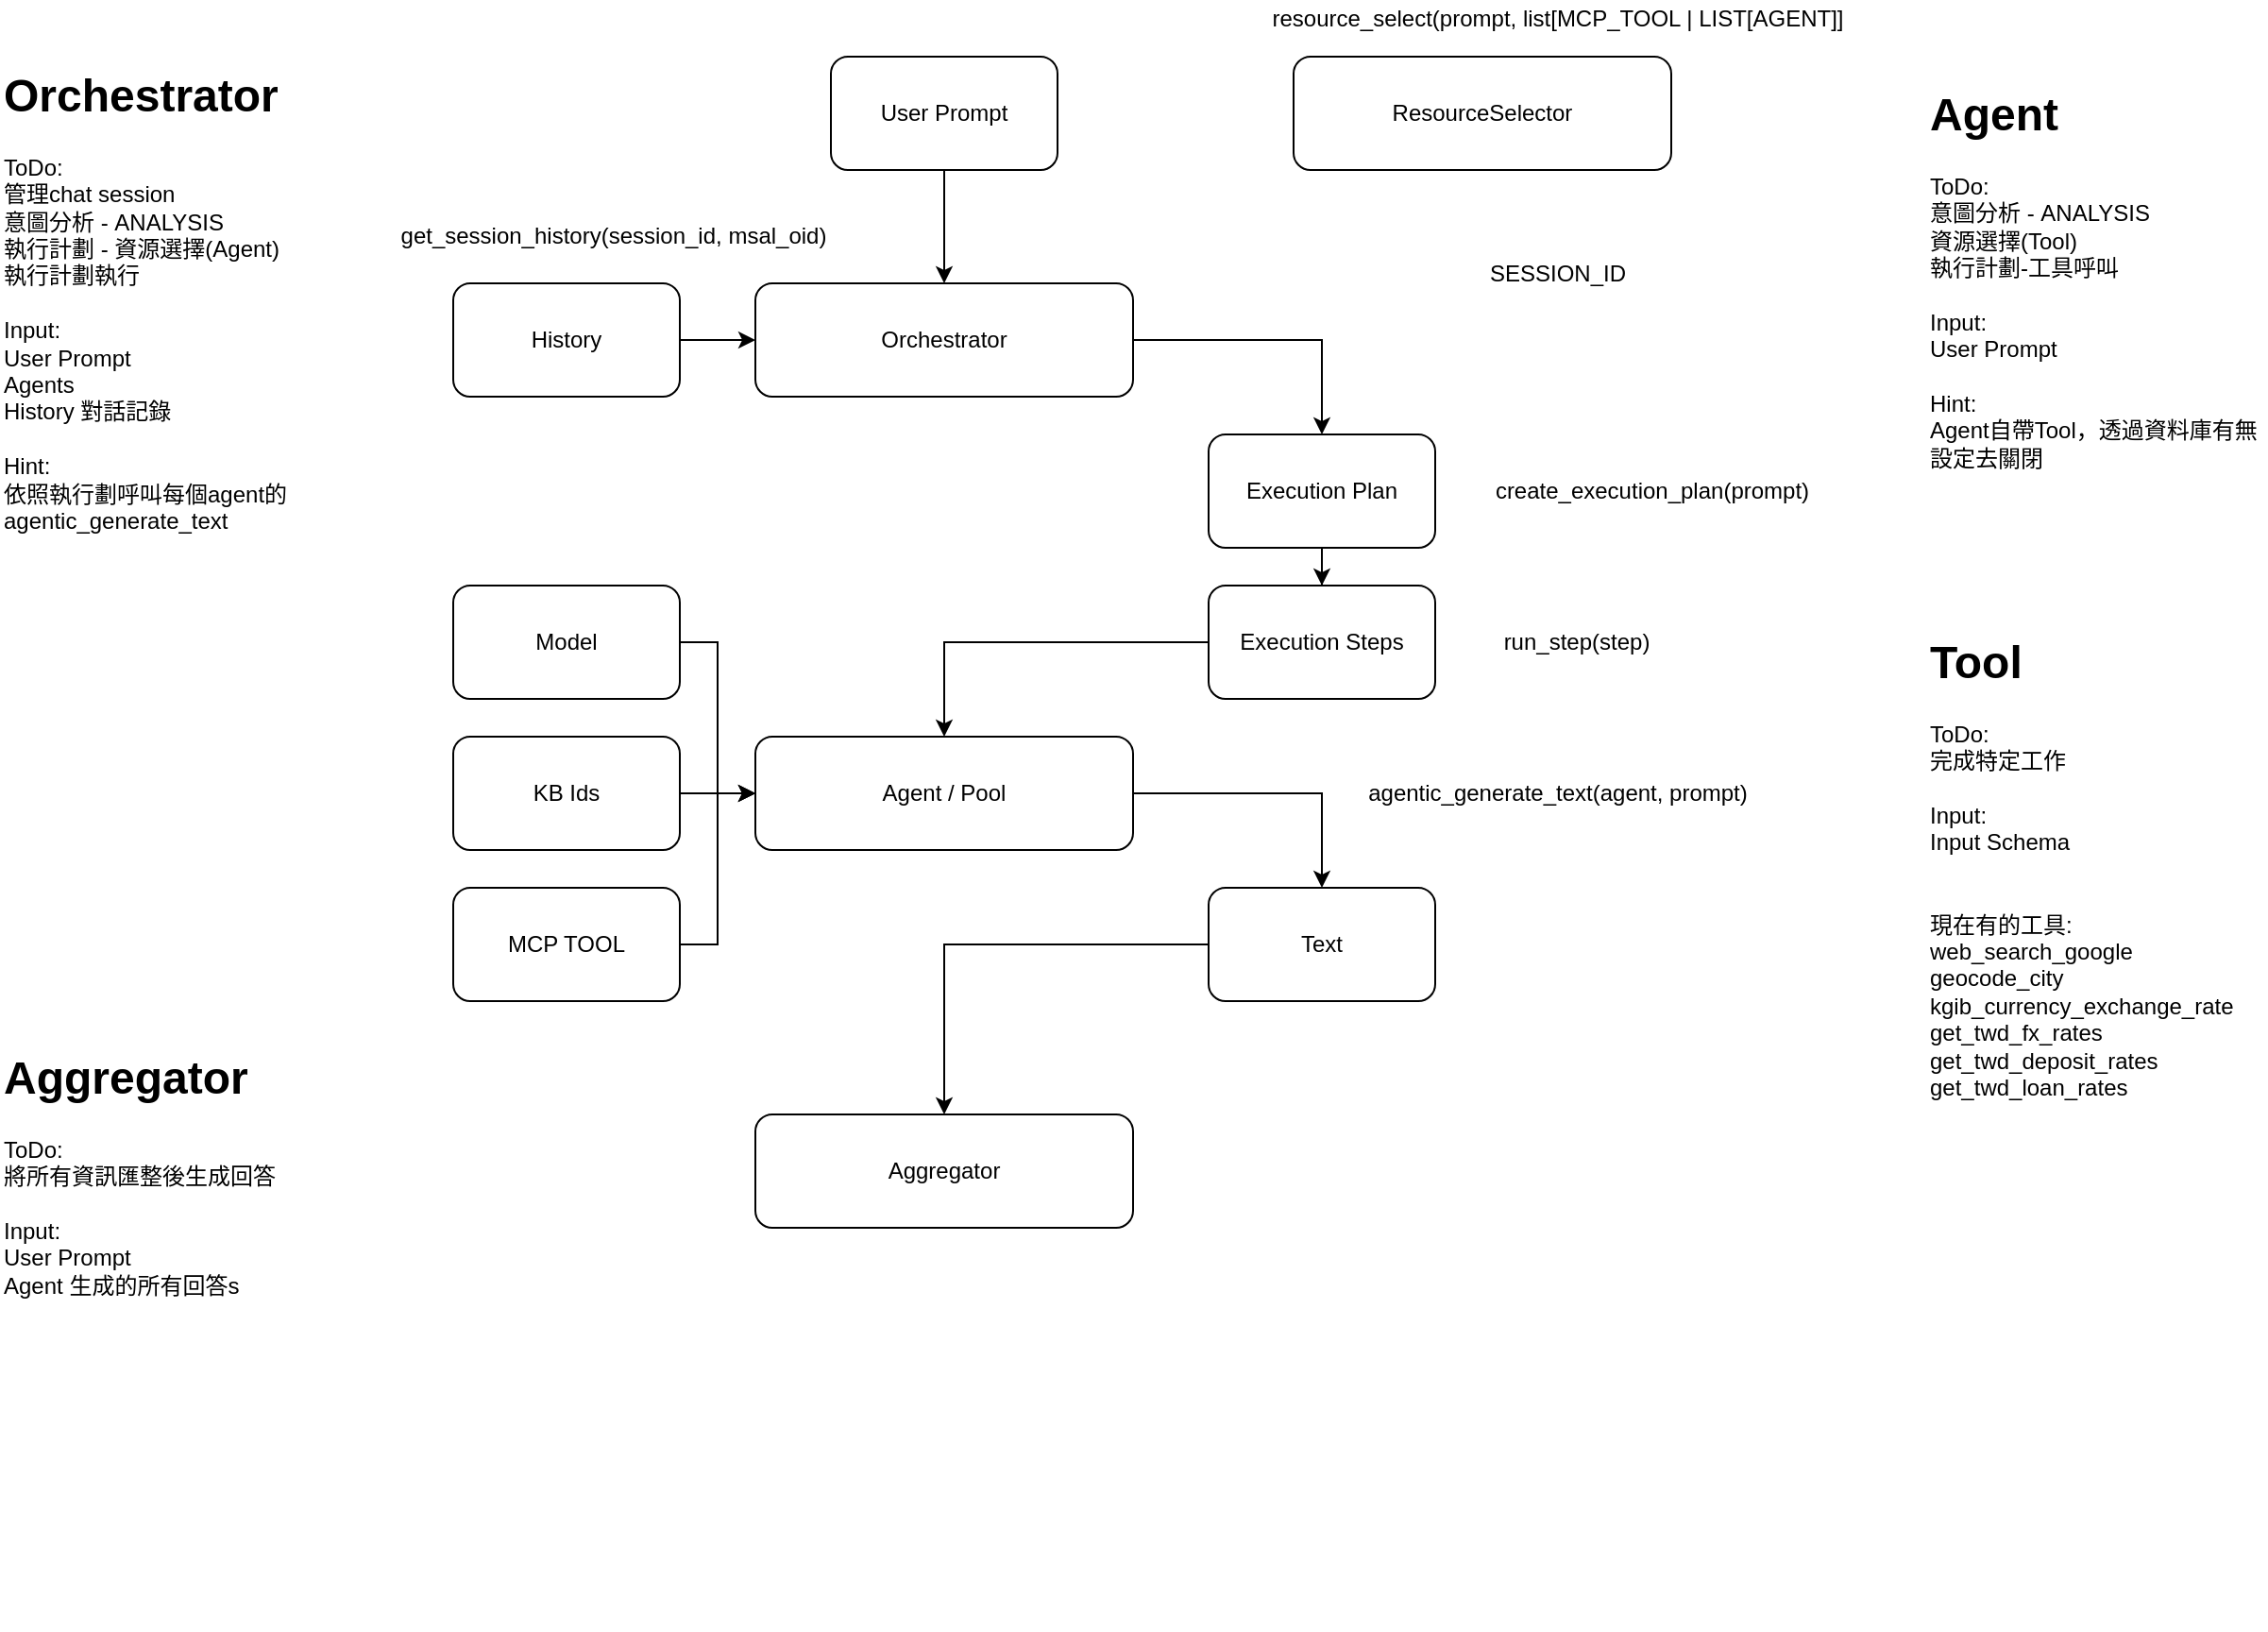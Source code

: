 <mxfile version="28.2.7">
  <diagram name="Page-1" id="O1RwRlzI1Ggl_wTvJJDB">
    <mxGraphModel dx="1281" dy="623" grid="1" gridSize="10" guides="1" tooltips="1" connect="1" arrows="1" fold="1" page="1" pageScale="1" pageWidth="850" pageHeight="1100" math="0" shadow="0">
      <root>
        <mxCell id="0" />
        <mxCell id="1" parent="0" />
        <mxCell id="TFLCkd57x4qzVk7LQz0j-1" style="edgeStyle=orthogonalEdgeStyle;rounded=0;orthogonalLoop=1;jettySize=auto;html=1;entryX=0.5;entryY=0;entryDx=0;entryDy=0;" edge="1" parent="1" source="TFLCkd57x4qzVk7LQz0j-2" target="TFLCkd57x4qzVk7LQz0j-4">
          <mxGeometry relative="1" as="geometry" />
        </mxCell>
        <mxCell id="TFLCkd57x4qzVk7LQz0j-2" value="User Prompt" style="rounded=1;whiteSpace=wrap;html=1;" vertex="1" parent="1">
          <mxGeometry x="620" y="210" width="120" height="60" as="geometry" />
        </mxCell>
        <mxCell id="TFLCkd57x4qzVk7LQz0j-3" style="edgeStyle=orthogonalEdgeStyle;rounded=0;orthogonalLoop=1;jettySize=auto;html=1;" edge="1" parent="1" source="TFLCkd57x4qzVk7LQz0j-4" target="TFLCkd57x4qzVk7LQz0j-25">
          <mxGeometry relative="1" as="geometry" />
        </mxCell>
        <mxCell id="TFLCkd57x4qzVk7LQz0j-4" value="Orchestrator" style="rounded=1;whiteSpace=wrap;html=1;" vertex="1" parent="1">
          <mxGeometry x="580" y="330" width="200" height="60" as="geometry" />
        </mxCell>
        <mxCell id="TFLCkd57x4qzVk7LQz0j-5" style="edgeStyle=orthogonalEdgeStyle;rounded=0;orthogonalLoop=1;jettySize=auto;html=1;entryX=0;entryY=0.5;entryDx=0;entryDy=0;" edge="1" parent="1" source="TFLCkd57x4qzVk7LQz0j-6" target="TFLCkd57x4qzVk7LQz0j-4">
          <mxGeometry relative="1" as="geometry" />
        </mxCell>
        <mxCell id="TFLCkd57x4qzVk7LQz0j-6" value="History" style="rounded=1;whiteSpace=wrap;html=1;" vertex="1" parent="1">
          <mxGeometry x="420" y="330" width="120" height="60" as="geometry" />
        </mxCell>
        <mxCell id="TFLCkd57x4qzVk7LQz0j-7" style="edgeStyle=orthogonalEdgeStyle;rounded=0;orthogonalLoop=1;jettySize=auto;html=1;entryX=0;entryY=0.5;entryDx=0;entryDy=0;" edge="1" parent="1" source="TFLCkd57x4qzVk7LQz0j-8" target="TFLCkd57x4qzVk7LQz0j-14">
          <mxGeometry relative="1" as="geometry" />
        </mxCell>
        <mxCell id="TFLCkd57x4qzVk7LQz0j-8" value="Model" style="rounded=1;whiteSpace=wrap;html=1;" vertex="1" parent="1">
          <mxGeometry x="420" y="490" width="120" height="60" as="geometry" />
        </mxCell>
        <mxCell id="TFLCkd57x4qzVk7LQz0j-9" style="edgeStyle=orthogonalEdgeStyle;rounded=0;orthogonalLoop=1;jettySize=auto;html=1;entryX=0;entryY=0.5;entryDx=0;entryDy=0;" edge="1" parent="1" source="TFLCkd57x4qzVk7LQz0j-10" target="TFLCkd57x4qzVk7LQz0j-14">
          <mxGeometry relative="1" as="geometry" />
        </mxCell>
        <mxCell id="TFLCkd57x4qzVk7LQz0j-10" value="MCP TOOL" style="rounded=1;whiteSpace=wrap;html=1;" vertex="1" parent="1">
          <mxGeometry x="420" y="650" width="120" height="60" as="geometry" />
        </mxCell>
        <mxCell id="TFLCkd57x4qzVk7LQz0j-11" value="" style="edgeStyle=orthogonalEdgeStyle;rounded=0;orthogonalLoop=1;jettySize=auto;html=1;" edge="1" parent="1" source="TFLCkd57x4qzVk7LQz0j-12" target="TFLCkd57x4qzVk7LQz0j-14">
          <mxGeometry relative="1" as="geometry" />
        </mxCell>
        <mxCell id="TFLCkd57x4qzVk7LQz0j-12" value="KB Ids" style="rounded=1;whiteSpace=wrap;html=1;" vertex="1" parent="1">
          <mxGeometry x="420" y="570" width="120" height="60" as="geometry" />
        </mxCell>
        <mxCell id="TFLCkd57x4qzVk7LQz0j-13" style="edgeStyle=orthogonalEdgeStyle;rounded=0;orthogonalLoop=1;jettySize=auto;html=1;entryX=0.5;entryY=0;entryDx=0;entryDy=0;" edge="1" parent="1" source="TFLCkd57x4qzVk7LQz0j-14" target="TFLCkd57x4qzVk7LQz0j-18">
          <mxGeometry relative="1" as="geometry" />
        </mxCell>
        <mxCell id="TFLCkd57x4qzVk7LQz0j-14" value="Agent / Pool" style="rounded=1;whiteSpace=wrap;html=1;" vertex="1" parent="1">
          <mxGeometry x="580" y="570" width="200" height="60" as="geometry" />
        </mxCell>
        <mxCell id="TFLCkd57x4qzVk7LQz0j-15" value="Aggregator" style="rounded=1;whiteSpace=wrap;html=1;" vertex="1" parent="1">
          <mxGeometry x="580" y="770" width="200" height="60" as="geometry" />
        </mxCell>
        <mxCell id="TFLCkd57x4qzVk7LQz0j-16" value="&lt;h1 style=&quot;margin-top: 0px;&quot;&gt;Orchestrator&lt;/h1&gt;&lt;div&gt;ToDo:&lt;/div&gt;&lt;div&gt;管理chat session&lt;/div&gt;&lt;div&gt;意圖分析 - ANALYSIS&lt;/div&gt;&lt;div&gt;執行計劃 - 資源選擇(Agent)&lt;/div&gt;&lt;div&gt;執行計劃執行&lt;br&gt;&lt;br&gt;Input:&lt;/div&gt;&lt;div&gt;User Prompt&lt;/div&gt;&lt;div&gt;Agents&lt;/div&gt;&lt;div&gt;History 對話記錄&lt;/div&gt;&lt;div&gt;&lt;br&gt;&lt;/div&gt;&lt;div&gt;Hint:&lt;/div&gt;&lt;div&gt;依照執行劃呼叫每個agent的&lt;/div&gt;&lt;div&gt;agentic_generate_text&lt;/div&gt;&lt;div&gt;&lt;br&gt;&lt;/div&gt;&lt;div&gt;&lt;br&gt;&lt;/div&gt;&lt;div&gt;&lt;br&gt;&lt;/div&gt;" style="text;html=1;whiteSpace=wrap;overflow=hidden;rounded=0;" vertex="1" parent="1">
          <mxGeometry x="180" y="210" width="180" height="310" as="geometry" />
        </mxCell>
        <mxCell id="TFLCkd57x4qzVk7LQz0j-17" style="edgeStyle=orthogonalEdgeStyle;rounded=0;orthogonalLoop=1;jettySize=auto;html=1;entryX=0.5;entryY=0;entryDx=0;entryDy=0;" edge="1" parent="1" source="TFLCkd57x4qzVk7LQz0j-18" target="TFLCkd57x4qzVk7LQz0j-15">
          <mxGeometry relative="1" as="geometry" />
        </mxCell>
        <mxCell id="TFLCkd57x4qzVk7LQz0j-18" value="Text" style="rounded=1;whiteSpace=wrap;html=1;" vertex="1" parent="1">
          <mxGeometry x="820" y="650" width="120" height="60" as="geometry" />
        </mxCell>
        <mxCell id="TFLCkd57x4qzVk7LQz0j-19" value="&lt;h1 style=&quot;margin-top: 0px;&quot;&gt;Aggregator&lt;/h1&gt;&lt;div&gt;ToDo:&lt;/div&gt;&lt;div&gt;將所有資訊匯整後生成回答&lt;/div&gt;&lt;div&gt;&lt;br&gt;Input:&lt;/div&gt;&lt;div&gt;User Prompt&lt;/div&gt;&lt;div&gt;Agent 生成的所有回答s&lt;/div&gt;&lt;div&gt;&lt;br&gt;&lt;/div&gt;&lt;div&gt;&lt;br&gt;&lt;/div&gt;&lt;div&gt;&lt;br&gt;&lt;/div&gt;&lt;div&gt;&lt;br&gt;&lt;/div&gt;&lt;div&gt;&lt;br&gt;&lt;/div&gt;" style="text;html=1;whiteSpace=wrap;overflow=hidden;rounded=0;" vertex="1" parent="1">
          <mxGeometry x="180" y="730" width="180" height="310" as="geometry" />
        </mxCell>
        <mxCell id="TFLCkd57x4qzVk7LQz0j-20" value="&lt;h1 style=&quot;margin-top: 0px;&quot;&gt;Agent&lt;/h1&gt;&lt;div&gt;ToDo:&lt;/div&gt;&lt;div&gt;意圖分析 - ANALYSIS&lt;/div&gt;&lt;div&gt;資源選擇(Tool)&lt;/div&gt;&lt;div&gt;執行計劃-工具呼叫&lt;/div&gt;&lt;div&gt;&lt;br&gt;Input:&lt;/div&gt;&lt;div&gt;User Prompt&lt;/div&gt;&lt;div&gt;&lt;br&gt;&lt;/div&gt;&lt;div&gt;Hint:&lt;/div&gt;&lt;div&gt;Agent自帶Tool，透過資料庫有無設定去關閉&lt;/div&gt;&lt;div&gt;&lt;br&gt;&lt;/div&gt;&lt;div&gt;&lt;br&gt;&lt;/div&gt;&lt;div&gt;&lt;br&gt;&lt;/div&gt;&lt;div&gt;&lt;br&gt;&lt;/div&gt;&lt;div&gt;&lt;br&gt;&lt;/div&gt;" style="text;html=1;whiteSpace=wrap;overflow=hidden;rounded=0;" vertex="1" parent="1">
          <mxGeometry x="1200" y="220" width="180" height="250" as="geometry" />
        </mxCell>
        <mxCell id="TFLCkd57x4qzVk7LQz0j-21" value="&lt;h1 style=&quot;margin-top: 0px;&quot;&gt;Tool&lt;/h1&gt;&lt;div&gt;ToDo:&lt;/div&gt;&lt;div&gt;完成特定工作&lt;/div&gt;&lt;div&gt;&lt;br&gt;&lt;/div&gt;&lt;div&gt;Input:&lt;/div&gt;&lt;div&gt;Input Schema&lt;/div&gt;&lt;div&gt;&lt;br&gt;&lt;/div&gt;&lt;div&gt;&lt;br&gt;&lt;/div&gt;&lt;div&gt;現在有的工具:&lt;/div&gt;&lt;div&gt;web_search_google&lt;/div&gt;&lt;div&gt;geocode_city&lt;/div&gt;&lt;div&gt;kgib_currency_exchange_rate&lt;/div&gt;&lt;div&gt;get_twd_fx_rates&lt;/div&gt;&lt;div&gt;get_twd_deposit_rates&lt;/div&gt;&lt;div&gt;get_twd_loan_rates&lt;/div&gt;&lt;div&gt;&lt;br&gt;&lt;/div&gt;&lt;div&gt;&lt;br&gt;&lt;/div&gt;&lt;div&gt;&lt;br&gt;&lt;/div&gt;&lt;div&gt;&lt;br&gt;&lt;/div&gt;&lt;div&gt;&lt;br&gt;&lt;/div&gt;&lt;div&gt;&lt;br&gt;&lt;/div&gt;&lt;div&gt;&lt;br&gt;&lt;/div&gt;&lt;div&gt;&lt;br&gt;&lt;/div&gt;&lt;div&gt;&lt;br&gt;&lt;/div&gt;" style="text;html=1;whiteSpace=wrap;overflow=hidden;rounded=0;" vertex="1" parent="1">
          <mxGeometry x="1200" y="510" width="180" height="250" as="geometry" />
        </mxCell>
        <mxCell id="TFLCkd57x4qzVk7LQz0j-22" value="agentic_generate_text(agent, prompt)" style="text;html=1;whiteSpace=wrap;strokeColor=none;fillColor=none;align=center;verticalAlign=middle;rounded=0;" vertex="1" parent="1">
          <mxGeometry x="850" y="585" width="310" height="30" as="geometry" />
        </mxCell>
        <mxCell id="TFLCkd57x4qzVk7LQz0j-23" value="get_session_history(session_id, msal_oid)" style="text;html=1;whiteSpace=wrap;strokeColor=none;fillColor=none;align=center;verticalAlign=middle;rounded=0;" vertex="1" parent="1">
          <mxGeometry x="350" y="290" width="310" height="30" as="geometry" />
        </mxCell>
        <mxCell id="TFLCkd57x4qzVk7LQz0j-24" value="" style="edgeStyle=orthogonalEdgeStyle;rounded=0;orthogonalLoop=1;jettySize=auto;html=1;" edge="1" parent="1" source="TFLCkd57x4qzVk7LQz0j-25" target="TFLCkd57x4qzVk7LQz0j-27">
          <mxGeometry relative="1" as="geometry" />
        </mxCell>
        <mxCell id="TFLCkd57x4qzVk7LQz0j-25" value="Execution Plan" style="rounded=1;whiteSpace=wrap;html=1;" vertex="1" parent="1">
          <mxGeometry x="820" y="410" width="120" height="60" as="geometry" />
        </mxCell>
        <mxCell id="TFLCkd57x4qzVk7LQz0j-26" style="edgeStyle=orthogonalEdgeStyle;rounded=0;orthogonalLoop=1;jettySize=auto;html=1;entryX=0.5;entryY=0;entryDx=0;entryDy=0;" edge="1" parent="1" source="TFLCkd57x4qzVk7LQz0j-27" target="TFLCkd57x4qzVk7LQz0j-14">
          <mxGeometry relative="1" as="geometry" />
        </mxCell>
        <mxCell id="TFLCkd57x4qzVk7LQz0j-27" value="Execution Steps" style="rounded=1;whiteSpace=wrap;html=1;" vertex="1" parent="1">
          <mxGeometry x="820" y="490" width="120" height="60" as="geometry" />
        </mxCell>
        <mxCell id="TFLCkd57x4qzVk7LQz0j-28" value="create_execution_plan(prompt)" style="text;html=1;whiteSpace=wrap;strokeColor=none;fillColor=none;align=center;verticalAlign=middle;rounded=0;" vertex="1" parent="1">
          <mxGeometry x="930" y="425" width="250" height="30" as="geometry" />
        </mxCell>
        <mxCell id="TFLCkd57x4qzVk7LQz0j-29" value="run_step(step)" style="text;html=1;whiteSpace=wrap;strokeColor=none;fillColor=none;align=center;verticalAlign=middle;rounded=0;" vertex="1" parent="1">
          <mxGeometry x="930" y="505" width="170" height="30" as="geometry" />
        </mxCell>
        <mxCell id="TFLCkd57x4qzVk7LQz0j-30" value="SESSION_ID" style="text;html=1;whiteSpace=wrap;strokeColor=none;fillColor=none;align=center;verticalAlign=middle;rounded=0;" vertex="1" parent="1">
          <mxGeometry x="880" y="310" width="250" height="30" as="geometry" />
        </mxCell>
        <mxCell id="TFLCkd57x4qzVk7LQz0j-31" value="resource_select(prompt, list[MCP_TOOL | LIST[AGENT]]" style="text;html=1;whiteSpace=wrap;strokeColor=none;fillColor=none;align=center;verticalAlign=middle;rounded=0;" vertex="1" parent="1">
          <mxGeometry x="820" y="180" width="370" height="20" as="geometry" />
        </mxCell>
        <mxCell id="TFLCkd57x4qzVk7LQz0j-32" value="ResourceSelector" style="rounded=1;whiteSpace=wrap;html=1;" vertex="1" parent="1">
          <mxGeometry x="865" y="210" width="200" height="60" as="geometry" />
        </mxCell>
      </root>
    </mxGraphModel>
  </diagram>
</mxfile>

